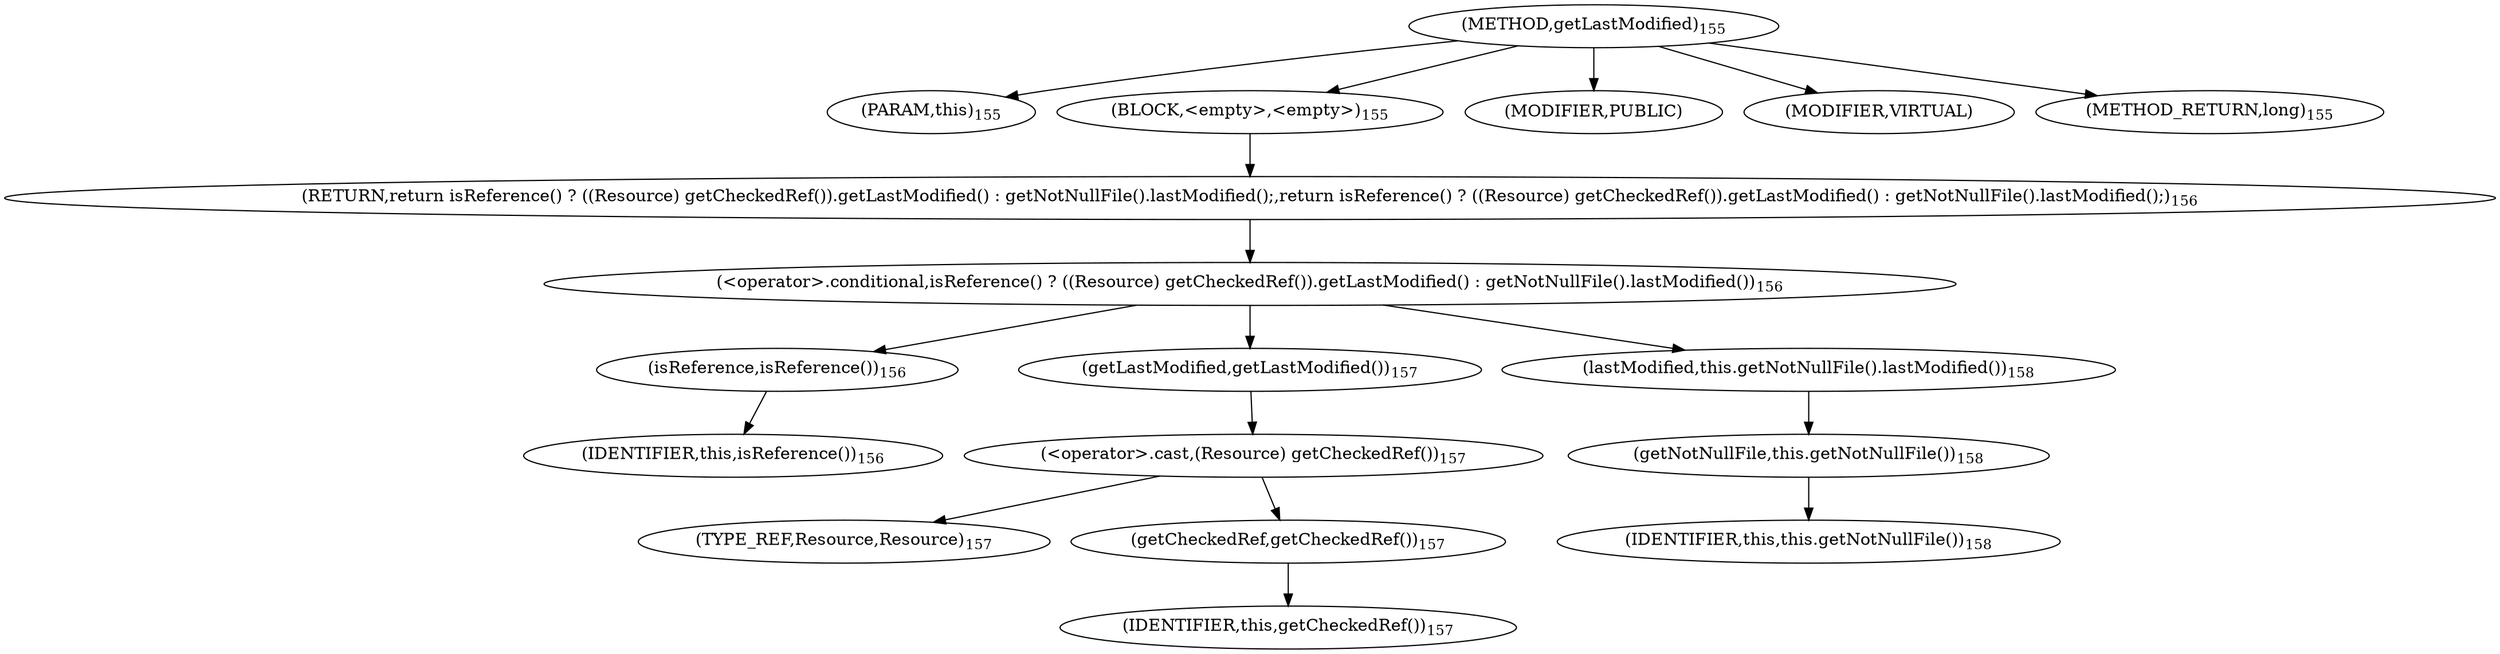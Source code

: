 digraph "getLastModified" {  
"280" [label = <(METHOD,getLastModified)<SUB>155</SUB>> ]
"34" [label = <(PARAM,this)<SUB>155</SUB>> ]
"281" [label = <(BLOCK,&lt;empty&gt;,&lt;empty&gt;)<SUB>155</SUB>> ]
"282" [label = <(RETURN,return isReference() ? ((Resource) getCheckedRef()).getLastModified() : getNotNullFile().lastModified();,return isReference() ? ((Resource) getCheckedRef()).getLastModified() : getNotNullFile().lastModified();)<SUB>156</SUB>> ]
"283" [label = <(&lt;operator&gt;.conditional,isReference() ? ((Resource) getCheckedRef()).getLastModified() : getNotNullFile().lastModified())<SUB>156</SUB>> ]
"284" [label = <(isReference,isReference())<SUB>156</SUB>> ]
"33" [label = <(IDENTIFIER,this,isReference())<SUB>156</SUB>> ]
"285" [label = <(getLastModified,getLastModified())<SUB>157</SUB>> ]
"286" [label = <(&lt;operator&gt;.cast,(Resource) getCheckedRef())<SUB>157</SUB>> ]
"287" [label = <(TYPE_REF,Resource,Resource)<SUB>157</SUB>> ]
"288" [label = <(getCheckedRef,getCheckedRef())<SUB>157</SUB>> ]
"35" [label = <(IDENTIFIER,this,getCheckedRef())<SUB>157</SUB>> ]
"289" [label = <(lastModified,this.getNotNullFile().lastModified())<SUB>158</SUB>> ]
"290" [label = <(getNotNullFile,this.getNotNullFile())<SUB>158</SUB>> ]
"36" [label = <(IDENTIFIER,this,this.getNotNullFile())<SUB>158</SUB>> ]
"291" [label = <(MODIFIER,PUBLIC)> ]
"292" [label = <(MODIFIER,VIRTUAL)> ]
"293" [label = <(METHOD_RETURN,long)<SUB>155</SUB>> ]
  "280" -> "34" 
  "280" -> "281" 
  "280" -> "291" 
  "280" -> "292" 
  "280" -> "293" 
  "281" -> "282" 
  "282" -> "283" 
  "283" -> "284" 
  "283" -> "285" 
  "283" -> "289" 
  "284" -> "33" 
  "285" -> "286" 
  "286" -> "287" 
  "286" -> "288" 
  "288" -> "35" 
  "289" -> "290" 
  "290" -> "36" 
}

